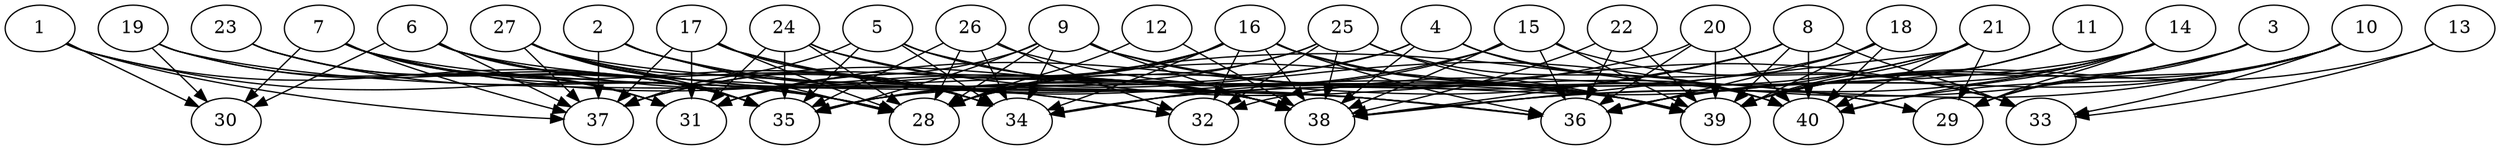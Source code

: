 // DAG automatically generated by daggen at Thu Oct  3 14:06:50 2019
// ./daggen --dot -n 40 --ccr 0.5 --fat 0.9 --regular 0.5 --density 0.7 --mindata 5242880 --maxdata 52428800 
digraph G {
  1 [size="27664384", alpha="0.14", expect_size="13832192"] 
  1 -> 28 [size ="13832192"]
  1 -> 30 [size ="13832192"]
  1 -> 35 [size ="13832192"]
  1 -> 37 [size ="13832192"]
  2 [size="35446784", alpha="0.10", expect_size="17723392"] 
  2 -> 28 [size ="17723392"]
  2 -> 32 [size ="17723392"]
  2 -> 37 [size ="17723392"]
  2 -> 38 [size ="17723392"]
  3 [size="70948864", alpha="0.14", expect_size="35474432"] 
  3 -> 28 [size ="35474432"]
  3 -> 29 [size ="35474432"]
  3 -> 39 [size ="35474432"]
  4 [size="59525120", alpha="0.18", expect_size="29762560"] 
  4 -> 28 [size ="29762560"]
  4 -> 33 [size ="29762560"]
  4 -> 37 [size ="29762560"]
  4 -> 38 [size ="29762560"]
  4 -> 40 [size ="29762560"]
  5 [size="91084800", alpha="0.04", expect_size="45542400"] 
  5 -> 29 [size ="45542400"]
  5 -> 34 [size ="45542400"]
  5 -> 35 [size ="45542400"]
  5 -> 37 [size ="45542400"]
  5 -> 38 [size ="45542400"]
  6 [size="33144832", alpha="0.10", expect_size="16572416"] 
  6 -> 30 [size ="16572416"]
  6 -> 34 [size ="16572416"]
  6 -> 35 [size ="16572416"]
  6 -> 36 [size ="16572416"]
  6 -> 37 [size ="16572416"]
  6 -> 38 [size ="16572416"]
  7 [size="62015488", alpha="0.11", expect_size="31007744"] 
  7 -> 28 [size ="31007744"]
  7 -> 30 [size ="31007744"]
  7 -> 31 [size ="31007744"]
  7 -> 34 [size ="31007744"]
  7 -> 35 [size ="31007744"]
  7 -> 36 [size ="31007744"]
  7 -> 37 [size ="31007744"]
  7 -> 38 [size ="31007744"]
  8 [size="71792640", alpha="0.16", expect_size="35896320"] 
  8 -> 33 [size ="35896320"]
  8 -> 34 [size ="35896320"]
  8 -> 35 [size ="35896320"]
  8 -> 38 [size ="35896320"]
  8 -> 39 [size ="35896320"]
  8 -> 40 [size ="35896320"]
  9 [size="73381888", alpha="0.05", expect_size="36690944"] 
  9 -> 28 [size ="36690944"]
  9 -> 31 [size ="36690944"]
  9 -> 33 [size ="36690944"]
  9 -> 34 [size ="36690944"]
  9 -> 35 [size ="36690944"]
  9 -> 38 [size ="36690944"]
  9 -> 39 [size ="36690944"]
  10 [size="89329664", alpha="0.15", expect_size="44664832"] 
  10 -> 29 [size ="44664832"]
  10 -> 33 [size ="44664832"]
  10 -> 36 [size ="44664832"]
  10 -> 38 [size ="44664832"]
  10 -> 39 [size ="44664832"]
  10 -> 40 [size ="44664832"]
  11 [size="13015040", alpha="0.03", expect_size="6507520"] 
  11 -> 36 [size ="6507520"]
  11 -> 39 [size ="6507520"]
  12 [size="76935168", alpha="0.01", expect_size="38467584"] 
  12 -> 28 [size ="38467584"]
  12 -> 38 [size ="38467584"]
  13 [size="30992384", alpha="0.09", expect_size="15496192"] 
  13 -> 33 [size ="15496192"]
  13 -> 39 [size ="15496192"]
  14 [size="96849920", alpha="0.02", expect_size="48424960"] 
  14 -> 29 [size ="48424960"]
  14 -> 35 [size ="48424960"]
  14 -> 36 [size ="48424960"]
  14 -> 38 [size ="48424960"]
  14 -> 39 [size ="48424960"]
  14 -> 40 [size ="48424960"]
  15 [size="85082112", alpha="0.01", expect_size="42541056"] 
  15 -> 33 [size ="42541056"]
  15 -> 34 [size ="42541056"]
  15 -> 35 [size ="42541056"]
  15 -> 36 [size ="42541056"]
  15 -> 38 [size ="42541056"]
  15 -> 39 [size ="42541056"]
  16 [size="104009728", alpha="0.12", expect_size="52004864"] 
  16 -> 28 [size ="52004864"]
  16 -> 29 [size ="52004864"]
  16 -> 31 [size ="52004864"]
  16 -> 32 [size ="52004864"]
  16 -> 34 [size ="52004864"]
  16 -> 36 [size ="52004864"]
  16 -> 37 [size ="52004864"]
  16 -> 38 [size ="52004864"]
  16 -> 39 [size ="52004864"]
  17 [size="56823808", alpha="0.03", expect_size="28411904"] 
  17 -> 28 [size ="28411904"]
  17 -> 31 [size ="28411904"]
  17 -> 34 [size ="28411904"]
  17 -> 36 [size ="28411904"]
  17 -> 37 [size ="28411904"]
  17 -> 39 [size ="28411904"]
  18 [size="16582656", alpha="0.17", expect_size="8291328"] 
  18 -> 28 [size ="8291328"]
  18 -> 36 [size ="8291328"]
  18 -> 39 [size ="8291328"]
  18 -> 40 [size ="8291328"]
  19 [size="92608512", alpha="0.11", expect_size="46304256"] 
  19 -> 30 [size ="46304256"]
  19 -> 31 [size ="46304256"]
  19 -> 35 [size ="46304256"]
  19 -> 39 [size ="46304256"]
  20 [size="20205568", alpha="0.13", expect_size="10102784"] 
  20 -> 31 [size ="10102784"]
  20 -> 36 [size ="10102784"]
  20 -> 39 [size ="10102784"]
  20 -> 40 [size ="10102784"]
  21 [size="92002304", alpha="0.19", expect_size="46001152"] 
  21 -> 29 [size ="46001152"]
  21 -> 32 [size ="46001152"]
  21 -> 34 [size ="46001152"]
  21 -> 38 [size ="46001152"]
  21 -> 39 [size ="46001152"]
  21 -> 40 [size ="46001152"]
  22 [size="12324864", alpha="0.11", expect_size="6162432"] 
  22 -> 36 [size ="6162432"]
  22 -> 38 [size ="6162432"]
  22 -> 39 [size ="6162432"]
  23 [size="15800320", alpha="0.15", expect_size="7900160"] 
  23 -> 28 [size ="7900160"]
  23 -> 31 [size ="7900160"]
  23 -> 35 [size ="7900160"]
  24 [size="59064320", alpha="0.09", expect_size="29532160"] 
  24 -> 28 [size ="29532160"]
  24 -> 31 [size ="29532160"]
  24 -> 35 [size ="29532160"]
  24 -> 38 [size ="29532160"]
  24 -> 40 [size ="29532160"]
  25 [size="67428352", alpha="0.00", expect_size="33714176"] 
  25 -> 28 [size ="33714176"]
  25 -> 32 [size ="33714176"]
  25 -> 35 [size ="33714176"]
  25 -> 38 [size ="33714176"]
  25 -> 39 [size ="33714176"]
  25 -> 40 [size ="33714176"]
  26 [size="74407936", alpha="0.17", expect_size="37203968"] 
  26 -> 28 [size ="37203968"]
  26 -> 32 [size ="37203968"]
  26 -> 34 [size ="37203968"]
  26 -> 35 [size ="37203968"]
  26 -> 39 [size ="37203968"]
  27 [size="38164480", alpha="0.04", expect_size="19082240"] 
  27 -> 28 [size ="19082240"]
  27 -> 32 [size ="19082240"]
  27 -> 34 [size ="19082240"]
  27 -> 35 [size ="19082240"]
  27 -> 36 [size ="19082240"]
  27 -> 37 [size ="19082240"]
  28 [size="52600832", alpha="0.04", expect_size="26300416"] 
  29 [size="36126720", alpha="0.18", expect_size="18063360"] 
  30 [size="88877056", alpha="0.08", expect_size="44438528"] 
  31 [size="57903104", alpha="0.19", expect_size="28951552"] 
  32 [size="54753280", alpha="0.03", expect_size="27376640"] 
  33 [size="104392704", alpha="0.13", expect_size="52196352"] 
  34 [size="78542848", alpha="0.00", expect_size="39271424"] 
  35 [size="26245120", alpha="0.03", expect_size="13122560"] 
  36 [size="28094464", alpha="0.07", expect_size="14047232"] 
  37 [size="12384256", alpha="0.20", expect_size="6192128"] 
  38 [size="30642176", alpha="0.14", expect_size="15321088"] 
  39 [size="49803264", alpha="0.05", expect_size="24901632"] 
  40 [size="38393856", alpha="0.19", expect_size="19196928"] 
}

